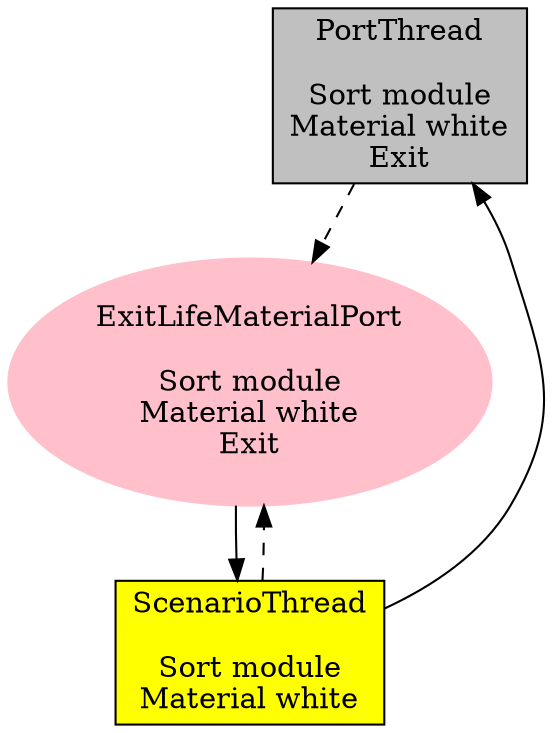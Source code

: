 digraph {
	"Thread[[Sort module, Material white, Exit],5,main]" [label = "PortThread\n\nSort module\nMaterial white\nExit", shape = box, style = filled, fillcolor = gray];
	"Thread[[Sort module, Material white],5,main]" [label = "ScenarioThread\n\nSort module\nMaterial white", shape = box, style = filled, fillcolor = yellow];
	"[Sort module, Material white, Exit]" [label = "ExitLifeMaterialPort\n\nSort module\nMaterial white\nExit", shape = ellipse, style = filled, color = pink];
	"Thread[[Sort module, Material white],5,main]" -> "Thread[[Sort module, Material white, Exit],5,main]" [];
	"Thread[[Sort module, Material white, Exit],5,main]" -> "[Sort module, Material white, Exit]" [style = dashed];
	"[Sort module, Material white, Exit]" -> "Thread[[Sort module, Material white],5,main]" [];
	"Thread[[Sort module, Material white],5,main]" -> "[Sort module, Material white, Exit]" [style = dashed];
}